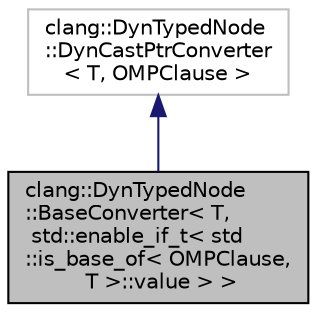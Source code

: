 digraph "clang::DynTypedNode::BaseConverter&lt; T, std::enable_if_t&lt; std::is_base_of&lt; OMPClause, T &gt;::value &gt; &gt;"
{
 // LATEX_PDF_SIZE
  bgcolor="transparent";
  edge [fontname="Helvetica",fontsize="10",labelfontname="Helvetica",labelfontsize="10"];
  node [fontname="Helvetica",fontsize="10",shape=record];
  Node1 [label="clang::DynTypedNode\l::BaseConverter\< T,\l std::enable_if_t\< std\l::is_base_of\< OMPClause,\l T \>::value \> \>",height=0.2,width=0.4,color="black", fillcolor="grey75", style="filled", fontcolor="black",tooltip=" "];
  Node2 -> Node1 [dir="back",color="midnightblue",fontsize="10",style="solid",fontname="Helvetica"];
  Node2 [label="clang::DynTypedNode\l::DynCastPtrConverter\l\< T, OMPClause \>",height=0.2,width=0.4,color="grey75",tooltip="Converter that uses dyn_cast<T> from a stored BaseT*."];
}
